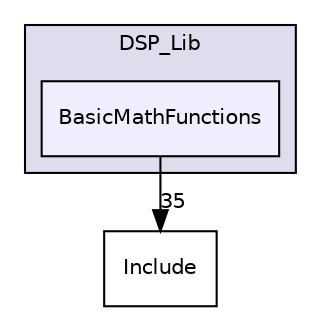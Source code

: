 digraph "/home/developer/mtrain-firmware/external/CMSIS/DSP_Lib/BasicMathFunctions" {
  compound=true
  node [ fontsize="10", fontname="Helvetica"];
  edge [ labelfontsize="10", labelfontname="Helvetica"];
  subgraph clusterdir_97395cc6f535af9ec28c028ceaf10592 {
    graph [ bgcolor="#ddddee", pencolor="black", label="DSP_Lib" fontname="Helvetica", fontsize="10", URL="dir_97395cc6f535af9ec28c028ceaf10592.html"]
  dir_0c9ab70a75c4bad7a0086add90e1bdba [shape=box, label="BasicMathFunctions", style="filled", fillcolor="#eeeeff", pencolor="black", URL="dir_0c9ab70a75c4bad7a0086add90e1bdba.html"];
  }
  dir_ea7e36173fdf5d3e10f7d99384a1945b [shape=box label="Include" URL="dir_ea7e36173fdf5d3e10f7d99384a1945b.html"];
  dir_0c9ab70a75c4bad7a0086add90e1bdba->dir_ea7e36173fdf5d3e10f7d99384a1945b [headlabel="35", labeldistance=1.5 headhref="dir_000022_000032.html"];
}
